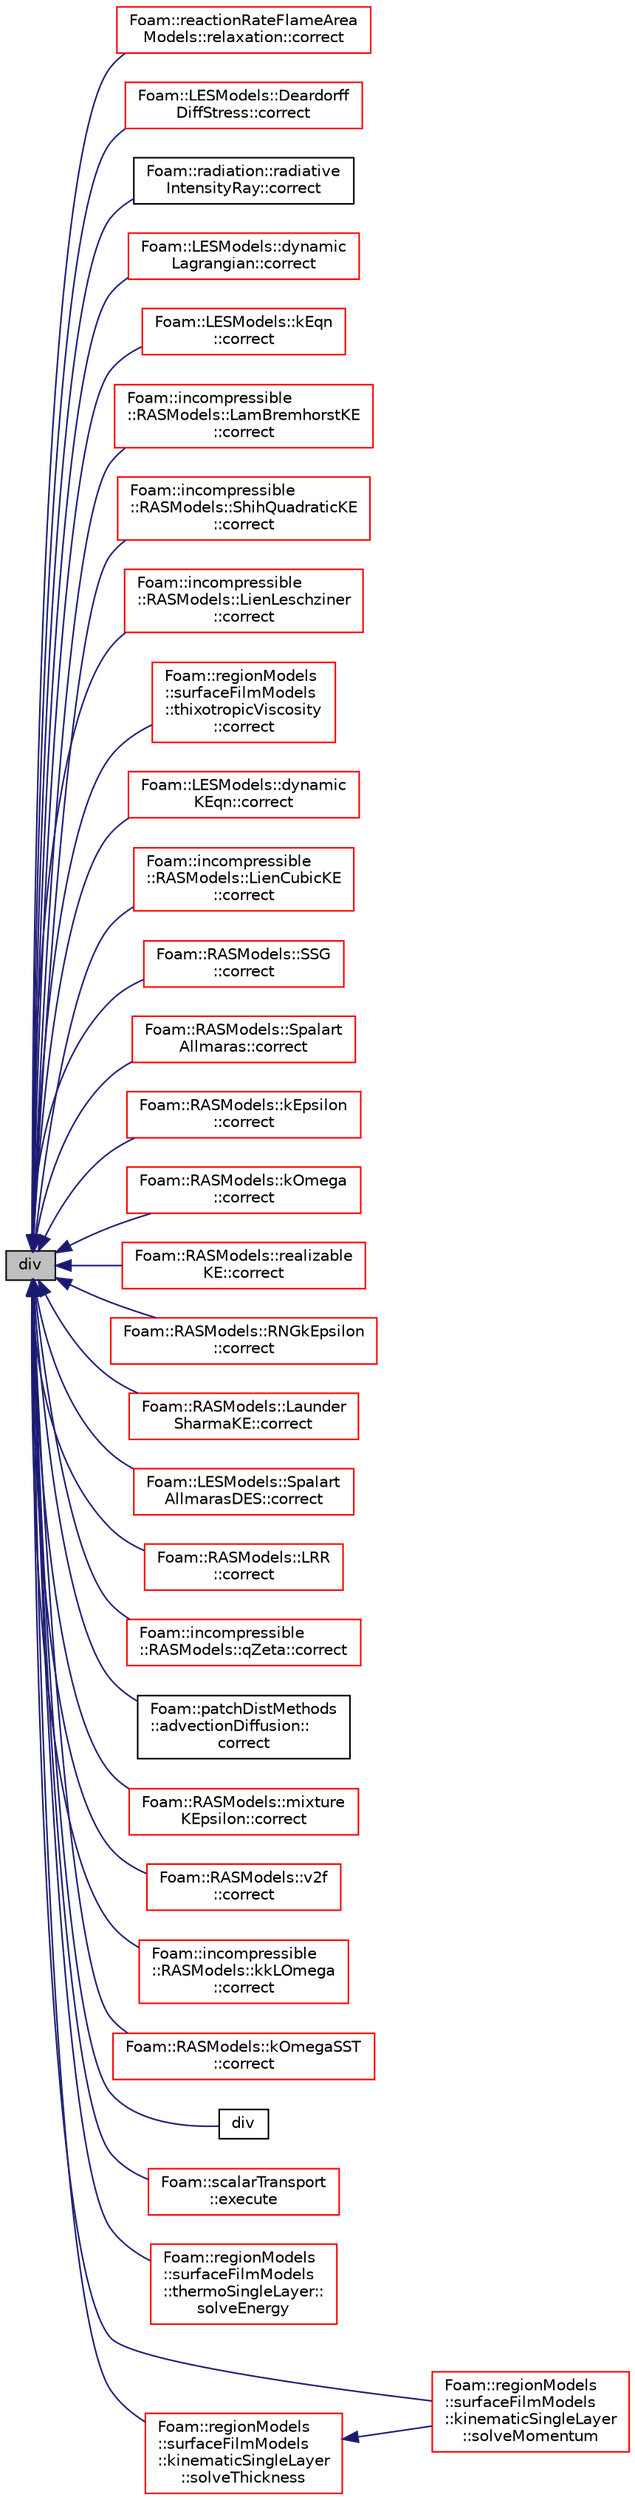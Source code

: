 digraph "div"
{
  bgcolor="transparent";
  edge [fontname="Helvetica",fontsize="10",labelfontname="Helvetica",labelfontsize="10"];
  node [fontname="Helvetica",fontsize="10",shape=record];
  rankdir="LR";
  Node1 [label="div",height=0.2,width=0.4,color="black", fillcolor="grey75", style="filled", fontcolor="black"];
  Node1 -> Node2 [dir="back",color="midnightblue",fontsize="10",style="solid",fontname="Helvetica"];
  Node2 [label="Foam::reactionRateFlameArea\lModels::relaxation::correct",height=0.2,width=0.4,color="red",URL="$a02160.html#a38695208e96682bfdee39fa08168ea94",tooltip="Correct omega. "];
  Node1 -> Node3 [dir="back",color="midnightblue",fontsize="10",style="solid",fontname="Helvetica"];
  Node3 [label="Foam::LESModels::Deardorff\lDiffStress::correct",height=0.2,width=0.4,color="red",URL="$a00505.html#a3ae44b28050c3aa494c1d8e18cf618c1",tooltip="Correct sub-grid stress, eddy-Viscosity and related properties. "];
  Node1 -> Node4 [dir="back",color="midnightblue",fontsize="10",style="solid",fontname="Helvetica"];
  Node4 [label="Foam::radiation::radiative\lIntensityRay::correct",height=0.2,width=0.4,color="black",URL="$a02066.html#a5d8b5f2f9d4a9af38848bb31b74a2ddf",tooltip="Update radiative intensity on i direction. "];
  Node1 -> Node5 [dir="back",color="midnightblue",fontsize="10",style="solid",fontname="Helvetica"];
  Node5 [label="Foam::LESModels::dynamic\lLagrangian::correct",height=0.2,width=0.4,color="red",URL="$a00603.html#a3ae44b28050c3aa494c1d8e18cf618c1",tooltip="Correct Eddy-Viscosity and related properties. "];
  Node1 -> Node6 [dir="back",color="midnightblue",fontsize="10",style="solid",fontname="Helvetica"];
  Node6 [label="Foam::LESModels::kEqn\l::correct",height=0.2,width=0.4,color="red",URL="$a01229.html#a3ae44b28050c3aa494c1d8e18cf618c1",tooltip="Correct eddy-Viscosity and related properties. "];
  Node1 -> Node7 [dir="back",color="midnightblue",fontsize="10",style="solid",fontname="Helvetica"];
  Node7 [label="Foam::incompressible\l::RASModels::LamBremhorstKE\l::correct",height=0.2,width=0.4,color="red",URL="$a01265.html#a3ae44b28050c3aa494c1d8e18cf618c1",tooltip="Solve the turbulence equations and correct the turbulence viscosity. "];
  Node1 -> Node8 [dir="back",color="midnightblue",fontsize="10",style="solid",fontname="Helvetica"];
  Node8 [label="Foam::incompressible\l::RASModels::ShihQuadraticKE\l::correct",height=0.2,width=0.4,color="red",URL="$a02299.html#a3ae44b28050c3aa494c1d8e18cf618c1",tooltip="Solve the turbulence equations and correct the turbulence viscosity. "];
  Node1 -> Node9 [dir="back",color="midnightblue",fontsize="10",style="solid",fontname="Helvetica"];
  Node9 [label="Foam::incompressible\l::RASModels::LienLeschziner\l::correct",height=0.2,width=0.4,color="red",URL="$a01313.html#a3ae44b28050c3aa494c1d8e18cf618c1",tooltip="Solve the turbulence equations and correct the turbulence viscosity. "];
  Node1 -> Node10 [dir="back",color="midnightblue",fontsize="10",style="solid",fontname="Helvetica"];
  Node10 [label="Foam::regionModels\l::surfaceFilmModels\l::thixotropicViscosity\l::correct",height=0.2,width=0.4,color="red",URL="$a02616.html#a2e639533765b4cde1bd3d0f0c528aa6c",tooltip="Correct. "];
  Node1 -> Node11 [dir="back",color="midnightblue",fontsize="10",style="solid",fontname="Helvetica"];
  Node11 [label="Foam::LESModels::dynamic\lKEqn::correct",height=0.2,width=0.4,color="red",URL="$a00602.html#a3ae44b28050c3aa494c1d8e18cf618c1",tooltip="Correct Eddy-Viscosity and related properties. "];
  Node1 -> Node12 [dir="back",color="midnightblue",fontsize="10",style="solid",fontname="Helvetica"];
  Node12 [label="Foam::incompressible\l::RASModels::LienCubicKE\l::correct",height=0.2,width=0.4,color="red",URL="$a01312.html#a3ae44b28050c3aa494c1d8e18cf618c1",tooltip="Solve the turbulence equations and correct the turbulence viscosity. "];
  Node1 -> Node13 [dir="back",color="midnightblue",fontsize="10",style="solid",fontname="Helvetica"];
  Node13 [label="Foam::RASModels::SSG\l::correct",height=0.2,width=0.4,color="red",URL="$a02429.html#a3ae44b28050c3aa494c1d8e18cf618c1",tooltip="Solve the turbulence equations and correct eddy-Viscosity and. "];
  Node1 -> Node14 [dir="back",color="midnightblue",fontsize="10",style="solid",fontname="Helvetica"];
  Node14 [label="Foam::RASModels::Spalart\lAllmaras::correct",height=0.2,width=0.4,color="red",URL="$a02395.html#a3ae44b28050c3aa494c1d8e18cf618c1",tooltip="Solve the turbulence equations and correct the turbulence viscosity. "];
  Node1 -> Node15 [dir="back",color="midnightblue",fontsize="10",style="solid",fontname="Helvetica"];
  Node15 [label="Foam::RASModels::kEpsilon\l::correct",height=0.2,width=0.4,color="red",URL="$a01228.html#a3ae44b28050c3aa494c1d8e18cf618c1",tooltip="Solve the turbulence equations and correct the turbulence viscosity. "];
  Node1 -> Node16 [dir="back",color="midnightblue",fontsize="10",style="solid",fontname="Helvetica"];
  Node16 [label="Foam::RASModels::kOmega\l::correct",height=0.2,width=0.4,color="red",URL="$a01245.html#a3ae44b28050c3aa494c1d8e18cf618c1",tooltip="Solve the turbulence equations and correct the turbulence viscosity. "];
  Node1 -> Node17 [dir="back",color="midnightblue",fontsize="10",style="solid",fontname="Helvetica"];
  Node17 [label="Foam::RASModels::realizable\lKE::correct",height=0.2,width=0.4,color="red",URL="$a02104.html#a3ae44b28050c3aa494c1d8e18cf618c1",tooltip="Solve the turbulence equations and correct the turbulence viscosity. "];
  Node1 -> Node18 [dir="back",color="midnightblue",fontsize="10",style="solid",fontname="Helvetica"];
  Node18 [label="Foam::RASModels::RNGkEpsilon\l::correct",height=0.2,width=0.4,color="red",URL="$a02212.html#a3ae44b28050c3aa494c1d8e18cf618c1",tooltip="Solve the turbulence equations and correct the turbulence viscosity. "];
  Node1 -> Node19 [dir="back",color="midnightblue",fontsize="10",style="solid",fontname="Helvetica"];
  Node19 [label="Foam::RASModels::Launder\lSharmaKE::correct",height=0.2,width=0.4,color="red",URL="$a01275.html#a3ae44b28050c3aa494c1d8e18cf618c1",tooltip="Solve the turbulence equations and correct the turbulence viscosity. "];
  Node1 -> Node20 [dir="back",color="midnightblue",fontsize="10",style="solid",fontname="Helvetica"];
  Node20 [label="Foam::LESModels::Spalart\lAllmarasDES::correct",height=0.2,width=0.4,color="red",URL="$a02397.html#a3ae44b28050c3aa494c1d8e18cf618c1",tooltip="Correct nuTilda and related properties. "];
  Node1 -> Node21 [dir="back",color="midnightblue",fontsize="10",style="solid",fontname="Helvetica"];
  Node21 [label="Foam::RASModels::LRR\l::correct",height=0.2,width=0.4,color="red",URL="$a01386.html#a3ae44b28050c3aa494c1d8e18cf618c1",tooltip="Solve the turbulence equations and correct eddy-Viscosity and. "];
  Node1 -> Node22 [dir="back",color="midnightblue",fontsize="10",style="solid",fontname="Helvetica"];
  Node22 [label="Foam::incompressible\l::RASModels::qZeta::correct",height=0.2,width=0.4,color="red",URL="$a02060.html#a3ae44b28050c3aa494c1d8e18cf618c1",tooltip="Solve the turbulence equations and correct the turbulence viscosity. "];
  Node1 -> Node23 [dir="back",color="midnightblue",fontsize="10",style="solid",fontname="Helvetica"];
  Node23 [label="Foam::patchDistMethods\l::advectionDiffusion::\lcorrect",height=0.2,width=0.4,color="black",URL="$a00033.html#a612bb420e07dbe61608dafebdebbaf8a",tooltip="Correct the given distance-to-patch and normal-to-patch fields. "];
  Node1 -> Node24 [dir="back",color="midnightblue",fontsize="10",style="solid",fontname="Helvetica"];
  Node24 [label="Foam::RASModels::mixture\lKEpsilon::correct",height=0.2,width=0.4,color="red",URL="$a01522.html#a3ae44b28050c3aa494c1d8e18cf618c1",tooltip="Solve the turbulence equations and correct the turbulence viscosity. "];
  Node1 -> Node25 [dir="back",color="midnightblue",fontsize="10",style="solid",fontname="Helvetica"];
  Node25 [label="Foam::RASModels::v2f\l::correct",height=0.2,width=0.4,color="red",URL="$a02790.html#a3ae44b28050c3aa494c1d8e18cf618c1",tooltip="Solve the turbulence equations and correct the turbulence viscosity. "];
  Node1 -> Node26 [dir="back",color="midnightblue",fontsize="10",style="solid",fontname="Helvetica"];
  Node26 [label="Foam::incompressible\l::RASModels::kkLOmega\l::correct",height=0.2,width=0.4,color="red",URL="$a01242.html#a3ae44b28050c3aa494c1d8e18cf618c1",tooltip="Solve the turbulence equations and correct the turbulence viscosity. "];
  Node1 -> Node27 [dir="back",color="midnightblue",fontsize="10",style="solid",fontname="Helvetica"];
  Node27 [label="Foam::RASModels::kOmegaSST\l::correct",height=0.2,width=0.4,color="red",URL="$a01246.html#a3ae44b28050c3aa494c1d8e18cf618c1",tooltip="Solve the turbulence equations and correct the turbulence viscosity. "];
  Node1 -> Node28 [dir="back",color="midnightblue",fontsize="10",style="solid",fontname="Helvetica"];
  Node28 [label="div",height=0.2,width=0.4,color="black",URL="$a10793.html#abb88a9315687ce158c1bdaaa9a07b80e"];
  Node1 -> Node29 [dir="back",color="midnightblue",fontsize="10",style="solid",fontname="Helvetica"];
  Node29 [label="Foam::scalarTransport\l::execute",height=0.2,width=0.4,color="red",URL="$a02248.html#a61af3e60b94ae3e748f6fbac1e794af7",tooltip="Execute, currently does nothing. "];
  Node1 -> Node30 [dir="back",color="midnightblue",fontsize="10",style="solid",fontname="Helvetica"];
  Node30 [label="Foam::regionModels\l::surfaceFilmModels\l::thermoSingleLayer::\lsolveEnergy",height=0.2,width=0.4,color="red",URL="$a02611.html#a533e6e7fb2c00cd976a89d545355000c",tooltip="Solve energy equation. "];
  Node1 -> Node31 [dir="back",color="midnightblue",fontsize="10",style="solid",fontname="Helvetica"];
  Node31 [label="Foam::regionModels\l::surfaceFilmModels\l::kinematicSingleLayer\l::solveMomentum",height=0.2,width=0.4,color="red",URL="$a01239.html#aaba5d5ef7ac2693c87b0b31a7605f178",tooltip="Solve for film velocity. "];
  Node1 -> Node32 [dir="back",color="midnightblue",fontsize="10",style="solid",fontname="Helvetica"];
  Node32 [label="Foam::regionModels\l::surfaceFilmModels\l::kinematicSingleLayer\l::solveThickness",height=0.2,width=0.4,color="red",URL="$a01239.html#a38ccae6e6751502d71d2490fca96a516",tooltip="Solve coupled velocity-thickness equations. "];
  Node32 -> Node31 [dir="back",color="midnightblue",fontsize="10",style="solid",fontname="Helvetica"];
}
